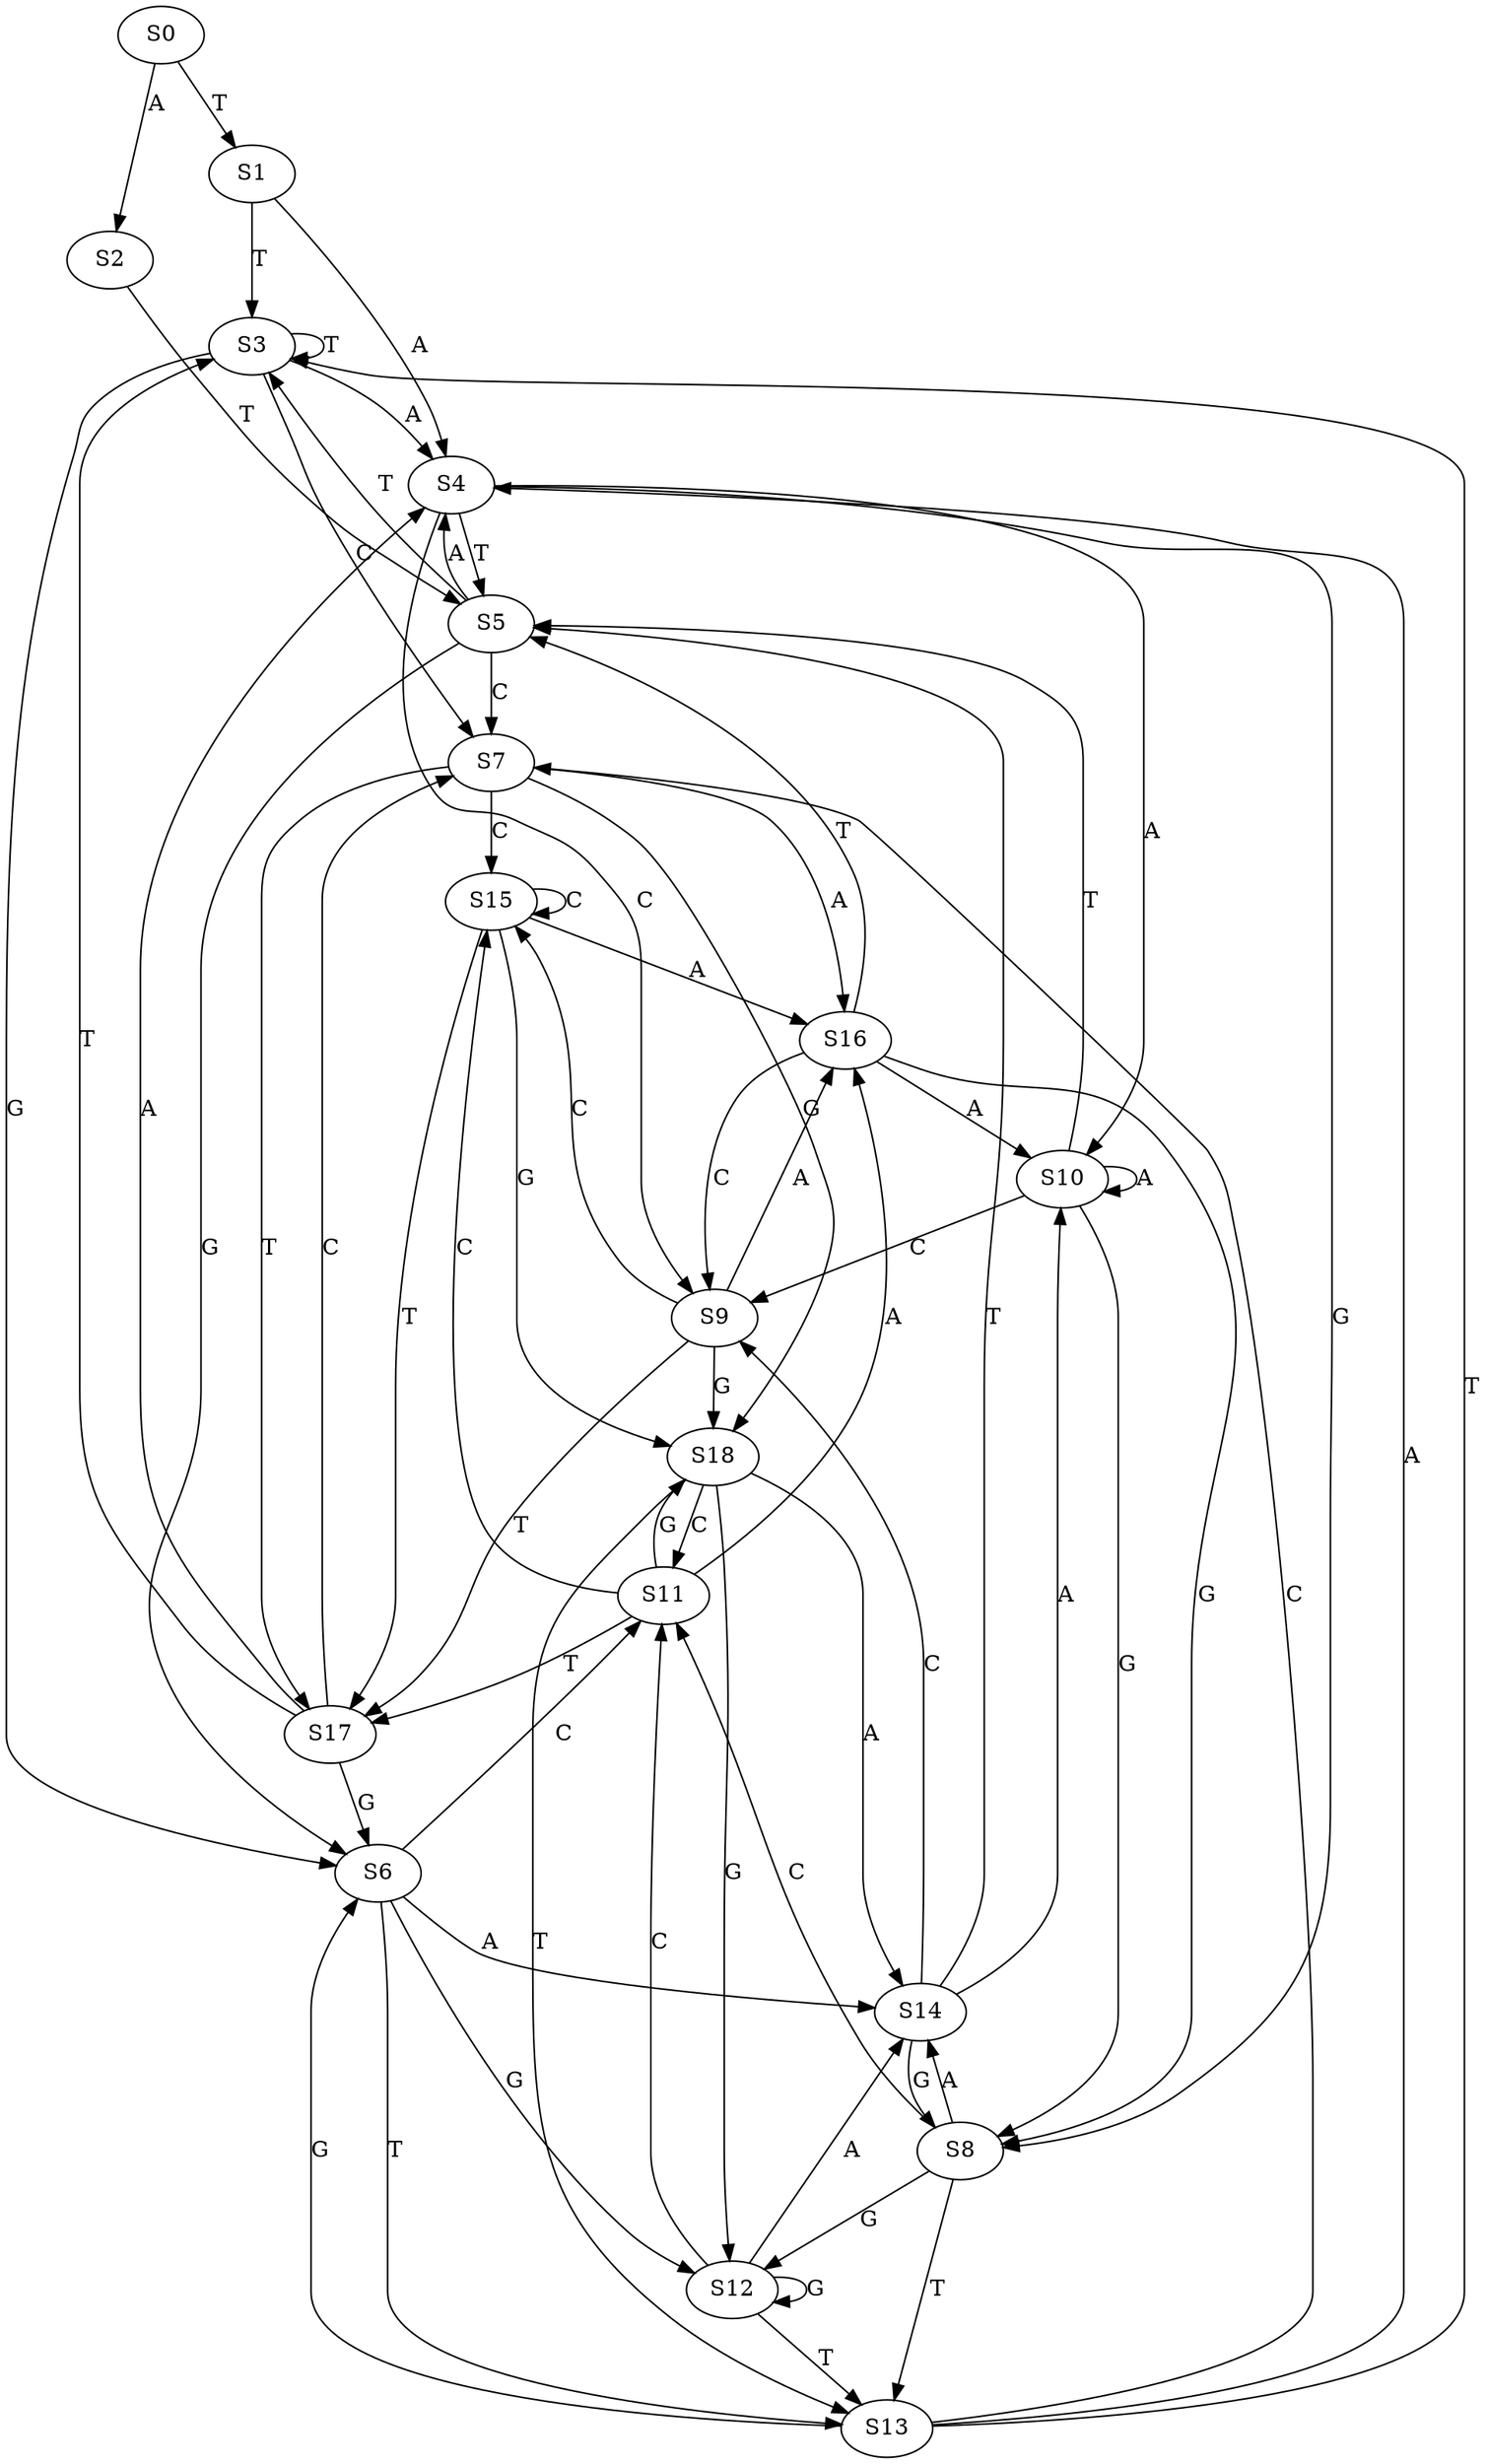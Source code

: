 strict digraph  {
	S0 -> S1 [ label = T ];
	S0 -> S2 [ label = A ];
	S1 -> S3 [ label = T ];
	S1 -> S4 [ label = A ];
	S2 -> S5 [ label = T ];
	S3 -> S4 [ label = A ];
	S3 -> S3 [ label = T ];
	S3 -> S6 [ label = G ];
	S3 -> S7 [ label = C ];
	S4 -> S8 [ label = G ];
	S4 -> S9 [ label = C ];
	S4 -> S10 [ label = A ];
	S4 -> S5 [ label = T ];
	S5 -> S4 [ label = A ];
	S5 -> S7 [ label = C ];
	S5 -> S3 [ label = T ];
	S5 -> S6 [ label = G ];
	S6 -> S11 [ label = C ];
	S6 -> S12 [ label = G ];
	S6 -> S13 [ label = T ];
	S6 -> S14 [ label = A ];
	S7 -> S15 [ label = C ];
	S7 -> S16 [ label = A ];
	S7 -> S17 [ label = T ];
	S7 -> S18 [ label = G ];
	S8 -> S14 [ label = A ];
	S8 -> S13 [ label = T ];
	S8 -> S12 [ label = G ];
	S8 -> S11 [ label = C ];
	S9 -> S18 [ label = G ];
	S9 -> S17 [ label = T ];
	S9 -> S15 [ label = C ];
	S9 -> S16 [ label = A ];
	S10 -> S8 [ label = G ];
	S10 -> S10 [ label = A ];
	S10 -> S9 [ label = C ];
	S10 -> S5 [ label = T ];
	S11 -> S17 [ label = T ];
	S11 -> S16 [ label = A ];
	S11 -> S15 [ label = C ];
	S11 -> S18 [ label = G ];
	S12 -> S11 [ label = C ];
	S12 -> S12 [ label = G ];
	S12 -> S14 [ label = A ];
	S12 -> S13 [ label = T ];
	S13 -> S4 [ label = A ];
	S13 -> S6 [ label = G ];
	S13 -> S3 [ label = T ];
	S13 -> S7 [ label = C ];
	S14 -> S9 [ label = C ];
	S14 -> S10 [ label = A ];
	S14 -> S8 [ label = G ];
	S14 -> S5 [ label = T ];
	S15 -> S16 [ label = A ];
	S15 -> S15 [ label = C ];
	S15 -> S18 [ label = G ];
	S15 -> S17 [ label = T ];
	S16 -> S10 [ label = A ];
	S16 -> S9 [ label = C ];
	S16 -> S8 [ label = G ];
	S16 -> S5 [ label = T ];
	S17 -> S3 [ label = T ];
	S17 -> S7 [ label = C ];
	S17 -> S4 [ label = A ];
	S17 -> S6 [ label = G ];
	S18 -> S13 [ label = T ];
	S18 -> S12 [ label = G ];
	S18 -> S14 [ label = A ];
	S18 -> S11 [ label = C ];
}
